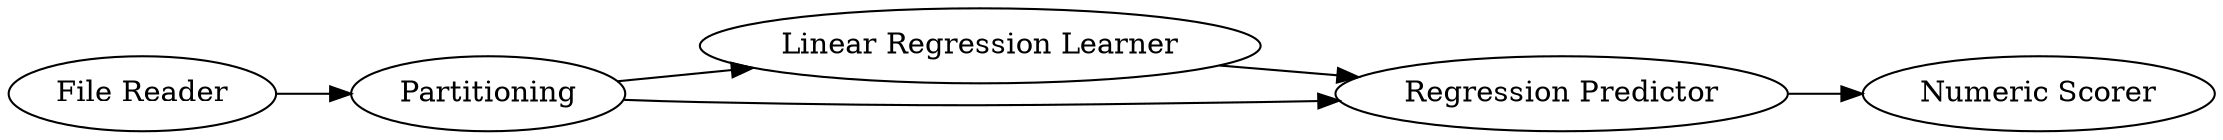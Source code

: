 digraph {
	7 -> 8
	8 -> 9
	1 -> 6
	6 -> 7
	6 -> 8
	1 [label="File Reader"]
	7 [label="Linear Regression Learner"]
	9 [label="Numeric Scorer"]
	6 [label=Partitioning]
	8 [label="Regression Predictor"]
	rankdir=LR
}
